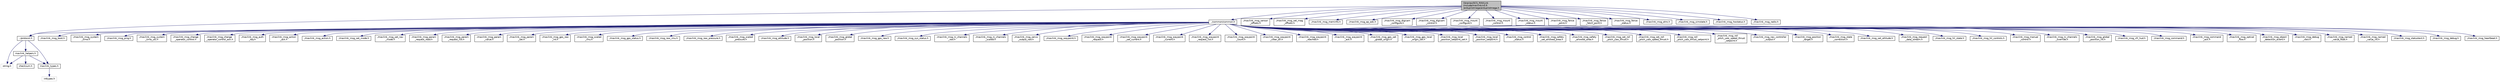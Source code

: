 digraph "libraries/GCS_MAVLink/include/mavlink/v0.9/ardupilotmega/ardupilotmega.h"
{
 // INTERACTIVE_SVG=YES
  edge [fontname="Helvetica",fontsize="10",labelfontname="Helvetica",labelfontsize="10"];
  node [fontname="Helvetica",fontsize="10",shape=record];
  Node1 [label="libraries/GCS_MAVLink\l/include/mavlink/v0.9\l/ardupilotmega/ardupilotmega.h",height=0.2,width=0.4,color="black", fillcolor="grey75", style="filled" fontcolor="black"];
  Node1 -> Node2 [color="midnightblue",fontsize="10",style="solid",fontname="Helvetica"];
  Node2 [label="../protocol.h",height=0.2,width=0.4,color="black", fillcolor="white", style="filled",URL="$v0_89_2protocol_8h.html"];
  Node2 -> Node3 [color="midnightblue",fontsize="10",style="solid",fontname="Helvetica"];
  Node3 [label="string.h",height=0.2,width=0.4,color="grey75", fillcolor="white", style="filled"];
  Node2 -> Node4 [color="midnightblue",fontsize="10",style="solid",fontname="Helvetica"];
  Node4 [label="mavlink_types.h",height=0.2,width=0.4,color="black", fillcolor="white", style="filled",URL="$v0_89_2mavlink__types_8h.html"];
  Node4 -> Node5 [color="midnightblue",fontsize="10",style="solid",fontname="Helvetica"];
  Node5 [label="inttypes.h",height=0.2,width=0.4,color="grey75", fillcolor="white", style="filled"];
  Node2 -> Node6 [color="midnightblue",fontsize="10",style="solid",fontname="Helvetica"];
  Node6 [label="mavlink_helpers.h",height=0.2,width=0.4,color="black", fillcolor="white", style="filled",URL="$v0_89_2mavlink__helpers_8h.html"];
  Node6 -> Node3 [color="midnightblue",fontsize="10",style="solid",fontname="Helvetica"];
  Node6 -> Node7 [color="midnightblue",fontsize="10",style="solid",fontname="Helvetica"];
  Node7 [label="checksum.h",height=0.2,width=0.4,color="black", fillcolor="white", style="filled",URL="$v0_89_2checksum_8h.html"];
  Node6 -> Node4 [color="midnightblue",fontsize="10",style="solid",fontname="Helvetica"];
  Node1 -> Node8 [color="midnightblue",fontsize="10",style="solid",fontname="Helvetica"];
  Node8 [label="../common/common.h",height=0.2,width=0.4,color="black", fillcolor="white", style="filled",URL="$v0_89_2common_2common_8h.html",tooltip="MAVLink comm protocol generated from common.xml. "];
  Node8 -> Node2 [color="midnightblue",fontsize="10",style="solid",fontname="Helvetica"];
  Node8 -> Node9 [color="midnightblue",fontsize="10",style="solid",fontname="Helvetica"];
  Node9 [label="./mavlink_msg_heartbeat.h",height=0.2,width=0.4,color="black", fillcolor="white", style="filled",URL="$v0_89_2common_2mavlink__msg__heartbeat_8h.html"];
  Node8 -> Node10 [color="midnightblue",fontsize="10",style="solid",fontname="Helvetica"];
  Node10 [label="./mavlink_msg_boot.h",height=0.2,width=0.4,color="black", fillcolor="white", style="filled",URL="$mavlink__msg__boot_8h.html"];
  Node8 -> Node11 [color="midnightblue",fontsize="10",style="solid",fontname="Helvetica"];
  Node11 [label="./mavlink_msg_system\l_time.h",height=0.2,width=0.4,color="black", fillcolor="white", style="filled",URL="$v0_89_2common_2mavlink__msg__system__time_8h.html"];
  Node8 -> Node12 [color="midnightblue",fontsize="10",style="solid",fontname="Helvetica"];
  Node12 [label="./mavlink_msg_ping.h",height=0.2,width=0.4,color="black", fillcolor="white", style="filled",URL="$v0_89_2common_2mavlink__msg__ping_8h.html"];
  Node8 -> Node13 [color="midnightblue",fontsize="10",style="solid",fontname="Helvetica"];
  Node13 [label="./mavlink_msg_system\l_time_utc.h",height=0.2,width=0.4,color="black", fillcolor="white", style="filled",URL="$mavlink__msg__system__time__utc_8h.html"];
  Node8 -> Node14 [color="midnightblue",fontsize="10",style="solid",fontname="Helvetica"];
  Node14 [label="./mavlink_msg_change\l_operator_control.h",height=0.2,width=0.4,color="black", fillcolor="white", style="filled",URL="$v0_89_2common_2mavlink__msg__change__operator__control_8h.html"];
  Node8 -> Node15 [color="midnightblue",fontsize="10",style="solid",fontname="Helvetica"];
  Node15 [label="./mavlink_msg_change\l_operator_control_ack.h",height=0.2,width=0.4,color="black", fillcolor="white", style="filled",URL="$v0_89_2common_2mavlink__msg__change__operator__control__ack_8h.html"];
  Node8 -> Node16 [color="midnightblue",fontsize="10",style="solid",fontname="Helvetica"];
  Node16 [label="./mavlink_msg_auth\l_key.h",height=0.2,width=0.4,color="black", fillcolor="white", style="filled",URL="$v0_89_2common_2mavlink__msg__auth__key_8h.html"];
  Node8 -> Node17 [color="midnightblue",fontsize="10",style="solid",fontname="Helvetica"];
  Node17 [label="./mavlink_msg_action\l_ack.h",height=0.2,width=0.4,color="black", fillcolor="white", style="filled",URL="$mavlink__msg__action__ack_8h.html"];
  Node8 -> Node18 [color="midnightblue",fontsize="10",style="solid",fontname="Helvetica"];
  Node18 [label="./mavlink_msg_action.h",height=0.2,width=0.4,color="black", fillcolor="white", style="filled",URL="$mavlink__msg__action_8h.html"];
  Node8 -> Node19 [color="midnightblue",fontsize="10",style="solid",fontname="Helvetica"];
  Node19 [label="./mavlink_msg_set_mode.h",height=0.2,width=0.4,color="black", fillcolor="white", style="filled",URL="$v0_89_2common_2mavlink__msg__set__mode_8h.html"];
  Node8 -> Node20 [color="midnightblue",fontsize="10",style="solid",fontname="Helvetica"];
  Node20 [label="./mavlink_msg_set_nav\l_mode.h",height=0.2,width=0.4,color="black", fillcolor="white", style="filled",URL="$mavlink__msg__set__nav__mode_8h.html"];
  Node8 -> Node21 [color="midnightblue",fontsize="10",style="solid",fontname="Helvetica"];
  Node21 [label="./mavlink_msg_param\l_request_read.h",height=0.2,width=0.4,color="black", fillcolor="white", style="filled",URL="$v0_89_2common_2mavlink__msg__param__request__read_8h.html"];
  Node8 -> Node22 [color="midnightblue",fontsize="10",style="solid",fontname="Helvetica"];
  Node22 [label="./mavlink_msg_param\l_request_list.h",height=0.2,width=0.4,color="black", fillcolor="white", style="filled",URL="$v0_89_2common_2mavlink__msg__param__request__list_8h.html"];
  Node8 -> Node23 [color="midnightblue",fontsize="10",style="solid",fontname="Helvetica"];
  Node23 [label="./mavlink_msg_param\l_value.h",height=0.2,width=0.4,color="black", fillcolor="white", style="filled",URL="$v0_89_2common_2mavlink__msg__param__value_8h.html"];
  Node8 -> Node24 [color="midnightblue",fontsize="10",style="solid",fontname="Helvetica"];
  Node24 [label="./mavlink_msg_param\l_set.h",height=0.2,width=0.4,color="black", fillcolor="white", style="filled",URL="$v0_89_2common_2mavlink__msg__param__set_8h.html"];
  Node8 -> Node25 [color="midnightblue",fontsize="10",style="solid",fontname="Helvetica"];
  Node25 [label="./mavlink_msg_gps_raw\l_int.h",height=0.2,width=0.4,color="black", fillcolor="white", style="filled",URL="$v0_89_2common_2mavlink__msg__gps__raw__int_8h.html"];
  Node8 -> Node26 [color="midnightblue",fontsize="10",style="solid",fontname="Helvetica"];
  Node26 [label="./mavlink_msg_scaled\l_imu.h",height=0.2,width=0.4,color="black", fillcolor="white", style="filled",URL="$v0_89_2common_2mavlink__msg__scaled__imu_8h.html"];
  Node8 -> Node27 [color="midnightblue",fontsize="10",style="solid",fontname="Helvetica"];
  Node27 [label="./mavlink_msg_gps_status.h",height=0.2,width=0.4,color="black", fillcolor="white", style="filled",URL="$v0_89_2common_2mavlink__msg__gps__status_8h.html"];
  Node8 -> Node28 [color="midnightblue",fontsize="10",style="solid",fontname="Helvetica"];
  Node28 [label="./mavlink_msg_raw_imu.h",height=0.2,width=0.4,color="black", fillcolor="white", style="filled",URL="$v0_89_2common_2mavlink__msg__raw__imu_8h.html"];
  Node8 -> Node29 [color="midnightblue",fontsize="10",style="solid",fontname="Helvetica"];
  Node29 [label="./mavlink_msg_raw_pressure.h",height=0.2,width=0.4,color="black", fillcolor="white", style="filled",URL="$v0_89_2common_2mavlink__msg__raw__pressure_8h.html"];
  Node8 -> Node30 [color="midnightblue",fontsize="10",style="solid",fontname="Helvetica"];
  Node30 [label="./mavlink_msg_scaled\l_pressure.h",height=0.2,width=0.4,color="black", fillcolor="white", style="filled",URL="$v0_89_2common_2mavlink__msg__scaled__pressure_8h.html"];
  Node8 -> Node31 [color="midnightblue",fontsize="10",style="solid",fontname="Helvetica"];
  Node31 [label="./mavlink_msg_attitude.h",height=0.2,width=0.4,color="black", fillcolor="white", style="filled",URL="$v0_89_2common_2mavlink__msg__attitude_8h.html"];
  Node8 -> Node32 [color="midnightblue",fontsize="10",style="solid",fontname="Helvetica"];
  Node32 [label="./mavlink_msg_local\l_position.h",height=0.2,width=0.4,color="black", fillcolor="white", style="filled",URL="$mavlink__msg__local__position_8h.html"];
  Node8 -> Node33 [color="midnightblue",fontsize="10",style="solid",fontname="Helvetica"];
  Node33 [label="./mavlink_msg_global\l_position.h",height=0.2,width=0.4,color="black", fillcolor="white", style="filled",URL="$mavlink__msg__global__position_8h.html"];
  Node8 -> Node34 [color="midnightblue",fontsize="10",style="solid",fontname="Helvetica"];
  Node34 [label="./mavlink_msg_gps_raw.h",height=0.2,width=0.4,color="black", fillcolor="white", style="filled",URL="$mavlink__msg__gps__raw_8h.html"];
  Node8 -> Node35 [color="midnightblue",fontsize="10",style="solid",fontname="Helvetica"];
  Node35 [label="./mavlink_msg_sys_status.h",height=0.2,width=0.4,color="black", fillcolor="white", style="filled",URL="$v0_89_2common_2mavlink__msg__sys__status_8h.html"];
  Node8 -> Node36 [color="midnightblue",fontsize="10",style="solid",fontname="Helvetica"];
  Node36 [label="./mavlink_msg_rc_channels\l_raw.h",height=0.2,width=0.4,color="black", fillcolor="white", style="filled",URL="$v0_89_2common_2mavlink__msg__rc__channels__raw_8h.html"];
  Node8 -> Node37 [color="midnightblue",fontsize="10",style="solid",fontname="Helvetica"];
  Node37 [label="./mavlink_msg_rc_channels\l_scaled.h",height=0.2,width=0.4,color="black", fillcolor="white", style="filled",URL="$v0_89_2common_2mavlink__msg__rc__channels__scaled_8h.html"];
  Node8 -> Node38 [color="midnightblue",fontsize="10",style="solid",fontname="Helvetica"];
  Node38 [label="./mavlink_msg_servo\l_output_raw.h",height=0.2,width=0.4,color="black", fillcolor="white", style="filled",URL="$v0_89_2common_2mavlink__msg__servo__output__raw_8h.html"];
  Node8 -> Node39 [color="midnightblue",fontsize="10",style="solid",fontname="Helvetica"];
  Node39 [label="./mavlink_msg_waypoint.h",height=0.2,width=0.4,color="black", fillcolor="white", style="filled",URL="$mavlink__msg__waypoint_8h.html"];
  Node8 -> Node40 [color="midnightblue",fontsize="10",style="solid",fontname="Helvetica"];
  Node40 [label="./mavlink_msg_waypoint\l_request.h",height=0.2,width=0.4,color="black", fillcolor="white", style="filled",URL="$mavlink__msg__waypoint__request_8h.html"];
  Node8 -> Node41 [color="midnightblue",fontsize="10",style="solid",fontname="Helvetica"];
  Node41 [label="./mavlink_msg_waypoint\l_set_current.h",height=0.2,width=0.4,color="black", fillcolor="white", style="filled",URL="$mavlink__msg__waypoint__set__current_8h.html"];
  Node8 -> Node42 [color="midnightblue",fontsize="10",style="solid",fontname="Helvetica"];
  Node42 [label="./mavlink_msg_waypoint\l_current.h",height=0.2,width=0.4,color="black", fillcolor="white", style="filled",URL="$mavlink__msg__waypoint__current_8h.html"];
  Node8 -> Node43 [color="midnightblue",fontsize="10",style="solid",fontname="Helvetica"];
  Node43 [label="./mavlink_msg_waypoint\l_request_list.h",height=0.2,width=0.4,color="black", fillcolor="white", style="filled",URL="$mavlink__msg__waypoint__request__list_8h.html"];
  Node8 -> Node44 [color="midnightblue",fontsize="10",style="solid",fontname="Helvetica"];
  Node44 [label="./mavlink_msg_waypoint\l_count.h",height=0.2,width=0.4,color="black", fillcolor="white", style="filled",URL="$mavlink__msg__waypoint__count_8h.html"];
  Node8 -> Node45 [color="midnightblue",fontsize="10",style="solid",fontname="Helvetica"];
  Node45 [label="./mavlink_msg_waypoint\l_clear_all.h",height=0.2,width=0.4,color="black", fillcolor="white", style="filled",URL="$mavlink__msg__waypoint__clear__all_8h.html"];
  Node8 -> Node46 [color="midnightblue",fontsize="10",style="solid",fontname="Helvetica"];
  Node46 [label="./mavlink_msg_waypoint\l_reached.h",height=0.2,width=0.4,color="black", fillcolor="white", style="filled",URL="$mavlink__msg__waypoint__reached_8h.html"];
  Node8 -> Node47 [color="midnightblue",fontsize="10",style="solid",fontname="Helvetica"];
  Node47 [label="./mavlink_msg_waypoint\l_ack.h",height=0.2,width=0.4,color="black", fillcolor="white", style="filled",URL="$mavlink__msg__waypoint__ack_8h.html"];
  Node8 -> Node48 [color="midnightblue",fontsize="10",style="solid",fontname="Helvetica"];
  Node48 [label="./mavlink_msg_gps_set\l_global_origin.h",height=0.2,width=0.4,color="black", fillcolor="white", style="filled",URL="$mavlink__msg__gps__set__global__origin_8h.html"];
  Node8 -> Node49 [color="midnightblue",fontsize="10",style="solid",fontname="Helvetica"];
  Node49 [label="./mavlink_msg_gps_local\l_origin_set.h",height=0.2,width=0.4,color="black", fillcolor="white", style="filled",URL="$mavlink__msg__gps__local__origin__set_8h.html"];
  Node8 -> Node50 [color="midnightblue",fontsize="10",style="solid",fontname="Helvetica"];
  Node50 [label="./mavlink_msg_local\l_position_setpoint_set.h",height=0.2,width=0.4,color="black", fillcolor="white", style="filled",URL="$mavlink__msg__local__position__setpoint__set_8h.html"];
  Node8 -> Node51 [color="midnightblue",fontsize="10",style="solid",fontname="Helvetica"];
  Node51 [label="./mavlink_msg_local\l_position_setpoint.h",height=0.2,width=0.4,color="black", fillcolor="white", style="filled",URL="$mavlink__msg__local__position__setpoint_8h.html"];
  Node8 -> Node52 [color="midnightblue",fontsize="10",style="solid",fontname="Helvetica"];
  Node52 [label="./mavlink_msg_control\l_status.h",height=0.2,width=0.4,color="black", fillcolor="white", style="filled",URL="$mavlink__msg__control__status_8h.html"];
  Node8 -> Node53 [color="midnightblue",fontsize="10",style="solid",fontname="Helvetica"];
  Node53 [label="./mavlink_msg_safety\l_set_allowed_area.h",height=0.2,width=0.4,color="black", fillcolor="white", style="filled",URL="$v0_89_2common_2mavlink__msg__safety__set__allowed__area_8h.html"];
  Node8 -> Node54 [color="midnightblue",fontsize="10",style="solid",fontname="Helvetica"];
  Node54 [label="./mavlink_msg_safety\l_allowed_area.h",height=0.2,width=0.4,color="black", fillcolor="white", style="filled",URL="$v0_89_2common_2mavlink__msg__safety__allowed__area_8h.html"];
  Node8 -> Node55 [color="midnightblue",fontsize="10",style="solid",fontname="Helvetica"];
  Node55 [label="./mavlink_msg_set_roll\l_pitch_yaw_thrust.h",height=0.2,width=0.4,color="black", fillcolor="white", style="filled",URL="$mavlink__msg__set__roll__pitch__yaw__thrust_8h.html"];
  Node8 -> Node56 [color="midnightblue",fontsize="10",style="solid",fontname="Helvetica"];
  Node56 [label="./mavlink_msg_set_roll\l_pitch_yaw_speed_thrust.h",height=0.2,width=0.4,color="black", fillcolor="white", style="filled",URL="$mavlink__msg__set__roll__pitch__yaw__speed__thrust_8h.html"];
  Node8 -> Node57 [color="midnightblue",fontsize="10",style="solid",fontname="Helvetica"];
  Node57 [label="./mavlink_msg_roll\l_pitch_yaw_thrust_setpoint.h",height=0.2,width=0.4,color="black", fillcolor="white", style="filled",URL="$mavlink__msg__roll__pitch__yaw__thrust__setpoint_8h.html"];
  Node8 -> Node58 [color="midnightblue",fontsize="10",style="solid",fontname="Helvetica"];
  Node58 [label="./mavlink_msg_roll\l_pitch_yaw_speed_thrust\l_setpoint.h",height=0.2,width=0.4,color="black", fillcolor="white", style="filled",URL="$mavlink__msg__roll__pitch__yaw__speed__thrust__setpoint_8h.html"];
  Node8 -> Node59 [color="midnightblue",fontsize="10",style="solid",fontname="Helvetica"];
  Node59 [label="./mavlink_msg_nav_controller\l_output.h",height=0.2,width=0.4,color="black", fillcolor="white", style="filled",URL="$v0_89_2common_2mavlink__msg__nav__controller__output_8h.html"];
  Node8 -> Node60 [color="midnightblue",fontsize="10",style="solid",fontname="Helvetica"];
  Node60 [label="./mavlink_msg_position\l_target.h",height=0.2,width=0.4,color="black", fillcolor="white", style="filled",URL="$mavlink__msg__position__target_8h.html"];
  Node8 -> Node61 [color="midnightblue",fontsize="10",style="solid",fontname="Helvetica"];
  Node61 [label="./mavlink_msg_state\l_correction.h",height=0.2,width=0.4,color="black", fillcolor="white", style="filled",URL="$mavlink__msg__state__correction_8h.html"];
  Node8 -> Node62 [color="midnightblue",fontsize="10",style="solid",fontname="Helvetica"];
  Node62 [label="./mavlink_msg_set_altitude.h",height=0.2,width=0.4,color="black", fillcolor="white", style="filled",URL="$mavlink__msg__set__altitude_8h.html"];
  Node8 -> Node63 [color="midnightblue",fontsize="10",style="solid",fontname="Helvetica"];
  Node63 [label="./mavlink_msg_request\l_data_stream.h",height=0.2,width=0.4,color="black", fillcolor="white", style="filled",URL="$v0_89_2common_2mavlink__msg__request__data__stream_8h.html"];
  Node8 -> Node64 [color="midnightblue",fontsize="10",style="solid",fontname="Helvetica"];
  Node64 [label="./mavlink_msg_hil_state.h",height=0.2,width=0.4,color="black", fillcolor="white", style="filled",URL="$v0_89_2common_2mavlink__msg__hil__state_8h.html"];
  Node8 -> Node65 [color="midnightblue",fontsize="10",style="solid",fontname="Helvetica"];
  Node65 [label="./mavlink_msg_hil_controls.h",height=0.2,width=0.4,color="black", fillcolor="white", style="filled",URL="$v0_89_2common_2mavlink__msg__hil__controls_8h.html"];
  Node8 -> Node66 [color="midnightblue",fontsize="10",style="solid",fontname="Helvetica"];
  Node66 [label="./mavlink_msg_manual\l_control.h",height=0.2,width=0.4,color="black", fillcolor="white", style="filled",URL="$v0_89_2common_2mavlink__msg__manual__control_8h.html"];
  Node8 -> Node67 [color="midnightblue",fontsize="10",style="solid",fontname="Helvetica"];
  Node67 [label="./mavlink_msg_rc_channels\l_override.h",height=0.2,width=0.4,color="black", fillcolor="white", style="filled",URL="$v0_89_2common_2mavlink__msg__rc__channels__override_8h.html"];
  Node8 -> Node68 [color="midnightblue",fontsize="10",style="solid",fontname="Helvetica"];
  Node68 [label="./mavlink_msg_global\l_position_int.h",height=0.2,width=0.4,color="black", fillcolor="white", style="filled",URL="$v0_89_2common_2mavlink__msg__global__position__int_8h.html"];
  Node8 -> Node69 [color="midnightblue",fontsize="10",style="solid",fontname="Helvetica"];
  Node69 [label="./mavlink_msg_vfr_hud.h",height=0.2,width=0.4,color="black", fillcolor="white", style="filled",URL="$v0_89_2common_2mavlink__msg__vfr__hud_8h.html"];
  Node8 -> Node70 [color="midnightblue",fontsize="10",style="solid",fontname="Helvetica"];
  Node70 [label="./mavlink_msg_command.h",height=0.2,width=0.4,color="black", fillcolor="white", style="filled",URL="$mavlink__msg__command_8h.html"];
  Node8 -> Node71 [color="midnightblue",fontsize="10",style="solid",fontname="Helvetica"];
  Node71 [label="./mavlink_msg_command\l_ack.h",height=0.2,width=0.4,color="black", fillcolor="white", style="filled",URL="$v0_89_2common_2mavlink__msg__command__ack_8h.html"];
  Node8 -> Node72 [color="midnightblue",fontsize="10",style="solid",fontname="Helvetica"];
  Node72 [label="./mavlink_msg_optical\l_flow.h",height=0.2,width=0.4,color="black", fillcolor="white", style="filled",URL="$v0_89_2common_2mavlink__msg__optical__flow_8h.html"];
  Node8 -> Node73 [color="midnightblue",fontsize="10",style="solid",fontname="Helvetica"];
  Node73 [label="./mavlink_msg_object\l_detection_event.h",height=0.2,width=0.4,color="black", fillcolor="white", style="filled",URL="$mavlink__msg__object__detection__event_8h.html"];
  Node8 -> Node74 [color="midnightblue",fontsize="10",style="solid",fontname="Helvetica"];
  Node74 [label="./mavlink_msg_debug\l_vect.h",height=0.2,width=0.4,color="black", fillcolor="white", style="filled",URL="$v0_89_2common_2mavlink__msg__debug__vect_8h.html"];
  Node8 -> Node75 [color="midnightblue",fontsize="10",style="solid",fontname="Helvetica"];
  Node75 [label="./mavlink_msg_named\l_value_float.h",height=0.2,width=0.4,color="black", fillcolor="white", style="filled",URL="$v0_89_2common_2mavlink__msg__named__value__float_8h.html"];
  Node8 -> Node76 [color="midnightblue",fontsize="10",style="solid",fontname="Helvetica"];
  Node76 [label="./mavlink_msg_named\l_value_int.h",height=0.2,width=0.4,color="black", fillcolor="white", style="filled",URL="$v0_89_2common_2mavlink__msg__named__value__int_8h.html"];
  Node8 -> Node77 [color="midnightblue",fontsize="10",style="solid",fontname="Helvetica"];
  Node77 [label="./mavlink_msg_statustext.h",height=0.2,width=0.4,color="black", fillcolor="white", style="filled",URL="$v0_89_2common_2mavlink__msg__statustext_8h.html"];
  Node8 -> Node78 [color="midnightblue",fontsize="10",style="solid",fontname="Helvetica"];
  Node78 [label="./mavlink_msg_debug.h",height=0.2,width=0.4,color="black", fillcolor="white", style="filled",URL="$v0_89_2common_2mavlink__msg__debug_8h.html"];
  Node1 -> Node79 [color="midnightblue",fontsize="10",style="solid",fontname="Helvetica"];
  Node79 [label="./mavlink_msg_sensor\l_offsets.h",height=0.2,width=0.4,color="black", fillcolor="white", style="filled",URL="$v0_89_2ardupilotmega_2mavlink__msg__sensor__offsets_8h.html"];
  Node1 -> Node80 [color="midnightblue",fontsize="10",style="solid",fontname="Helvetica"];
  Node80 [label="./mavlink_msg_set_mag\l_offsets.h",height=0.2,width=0.4,color="black", fillcolor="white", style="filled",URL="$v0_89_2ardupilotmega_2mavlink__msg__set__mag__offsets_8h.html"];
  Node1 -> Node81 [color="midnightblue",fontsize="10",style="solid",fontname="Helvetica"];
  Node81 [label="./mavlink_msg_meminfo.h",height=0.2,width=0.4,color="black", fillcolor="white", style="filled",URL="$v0_89_2ardupilotmega_2mavlink__msg__meminfo_8h.html"];
  Node1 -> Node82 [color="midnightblue",fontsize="10",style="solid",fontname="Helvetica"];
  Node82 [label="./mavlink_msg_ap_adc.h",height=0.2,width=0.4,color="black", fillcolor="white", style="filled",URL="$v0_89_2ardupilotmega_2mavlink__msg__ap__adc_8h.html"];
  Node1 -> Node83 [color="midnightblue",fontsize="10",style="solid",fontname="Helvetica"];
  Node83 [label="./mavlink_msg_digicam\l_configure.h",height=0.2,width=0.4,color="black", fillcolor="white", style="filled",URL="$v0_89_2ardupilotmega_2mavlink__msg__digicam__configure_8h.html"];
  Node1 -> Node84 [color="midnightblue",fontsize="10",style="solid",fontname="Helvetica"];
  Node84 [label="./mavlink_msg_digicam\l_control.h",height=0.2,width=0.4,color="black", fillcolor="white", style="filled",URL="$v0_89_2ardupilotmega_2mavlink__msg__digicam__control_8h.html"];
  Node1 -> Node85 [color="midnightblue",fontsize="10",style="solid",fontname="Helvetica"];
  Node85 [label="./mavlink_msg_mount\l_configure.h",height=0.2,width=0.4,color="black", fillcolor="white", style="filled",URL="$v0_89_2ardupilotmega_2mavlink__msg__mount__configure_8h.html"];
  Node1 -> Node86 [color="midnightblue",fontsize="10",style="solid",fontname="Helvetica"];
  Node86 [label="./mavlink_msg_mount\l_control.h",height=0.2,width=0.4,color="black", fillcolor="white", style="filled",URL="$v0_89_2ardupilotmega_2mavlink__msg__mount__control_8h.html"];
  Node1 -> Node87 [color="midnightblue",fontsize="10",style="solid",fontname="Helvetica"];
  Node87 [label="./mavlink_msg_mount\l_status.h",height=0.2,width=0.4,color="black", fillcolor="white", style="filled",URL="$v0_89_2ardupilotmega_2mavlink__msg__mount__status_8h.html"];
  Node1 -> Node88 [color="midnightblue",fontsize="10",style="solid",fontname="Helvetica"];
  Node88 [label="./mavlink_msg_fence\l_point.h",height=0.2,width=0.4,color="black", fillcolor="white", style="filled",URL="$v0_89_2ardupilotmega_2mavlink__msg__fence__point_8h.html"];
  Node1 -> Node89 [color="midnightblue",fontsize="10",style="solid",fontname="Helvetica"];
  Node89 [label="./mavlink_msg_fence\l_fetch_point.h",height=0.2,width=0.4,color="black", fillcolor="white", style="filled",URL="$v0_89_2ardupilotmega_2mavlink__msg__fence__fetch__point_8h.html"];
  Node1 -> Node90 [color="midnightblue",fontsize="10",style="solid",fontname="Helvetica"];
  Node90 [label="./mavlink_msg_fence\l_status.h",height=0.2,width=0.4,color="black", fillcolor="white", style="filled",URL="$v0_89_2ardupilotmega_2mavlink__msg__fence__status_8h.html"];
  Node1 -> Node91 [color="midnightblue",fontsize="10",style="solid",fontname="Helvetica"];
  Node91 [label="./mavlink_msg_ahrs.h",height=0.2,width=0.4,color="black", fillcolor="white", style="filled",URL="$v0_89_2ardupilotmega_2mavlink__msg__ahrs_8h.html"];
  Node1 -> Node92 [color="midnightblue",fontsize="10",style="solid",fontname="Helvetica"];
  Node92 [label="./mavlink_msg_simstate.h",height=0.2,width=0.4,color="black", fillcolor="white", style="filled",URL="$v0_89_2ardupilotmega_2mavlink__msg__simstate_8h.html"];
  Node1 -> Node93 [color="midnightblue",fontsize="10",style="solid",fontname="Helvetica"];
  Node93 [label="./mavlink_msg_hwstatus.h",height=0.2,width=0.4,color="black", fillcolor="white", style="filled",URL="$v0_89_2ardupilotmega_2mavlink__msg__hwstatus_8h.html"];
  Node1 -> Node94 [color="midnightblue",fontsize="10",style="solid",fontname="Helvetica"];
  Node94 [label="./mavlink_msg_radio.h",height=0.2,width=0.4,color="black", fillcolor="white", style="filled",URL="$v0_89_2ardupilotmega_2mavlink__msg__radio_8h.html"];
}

